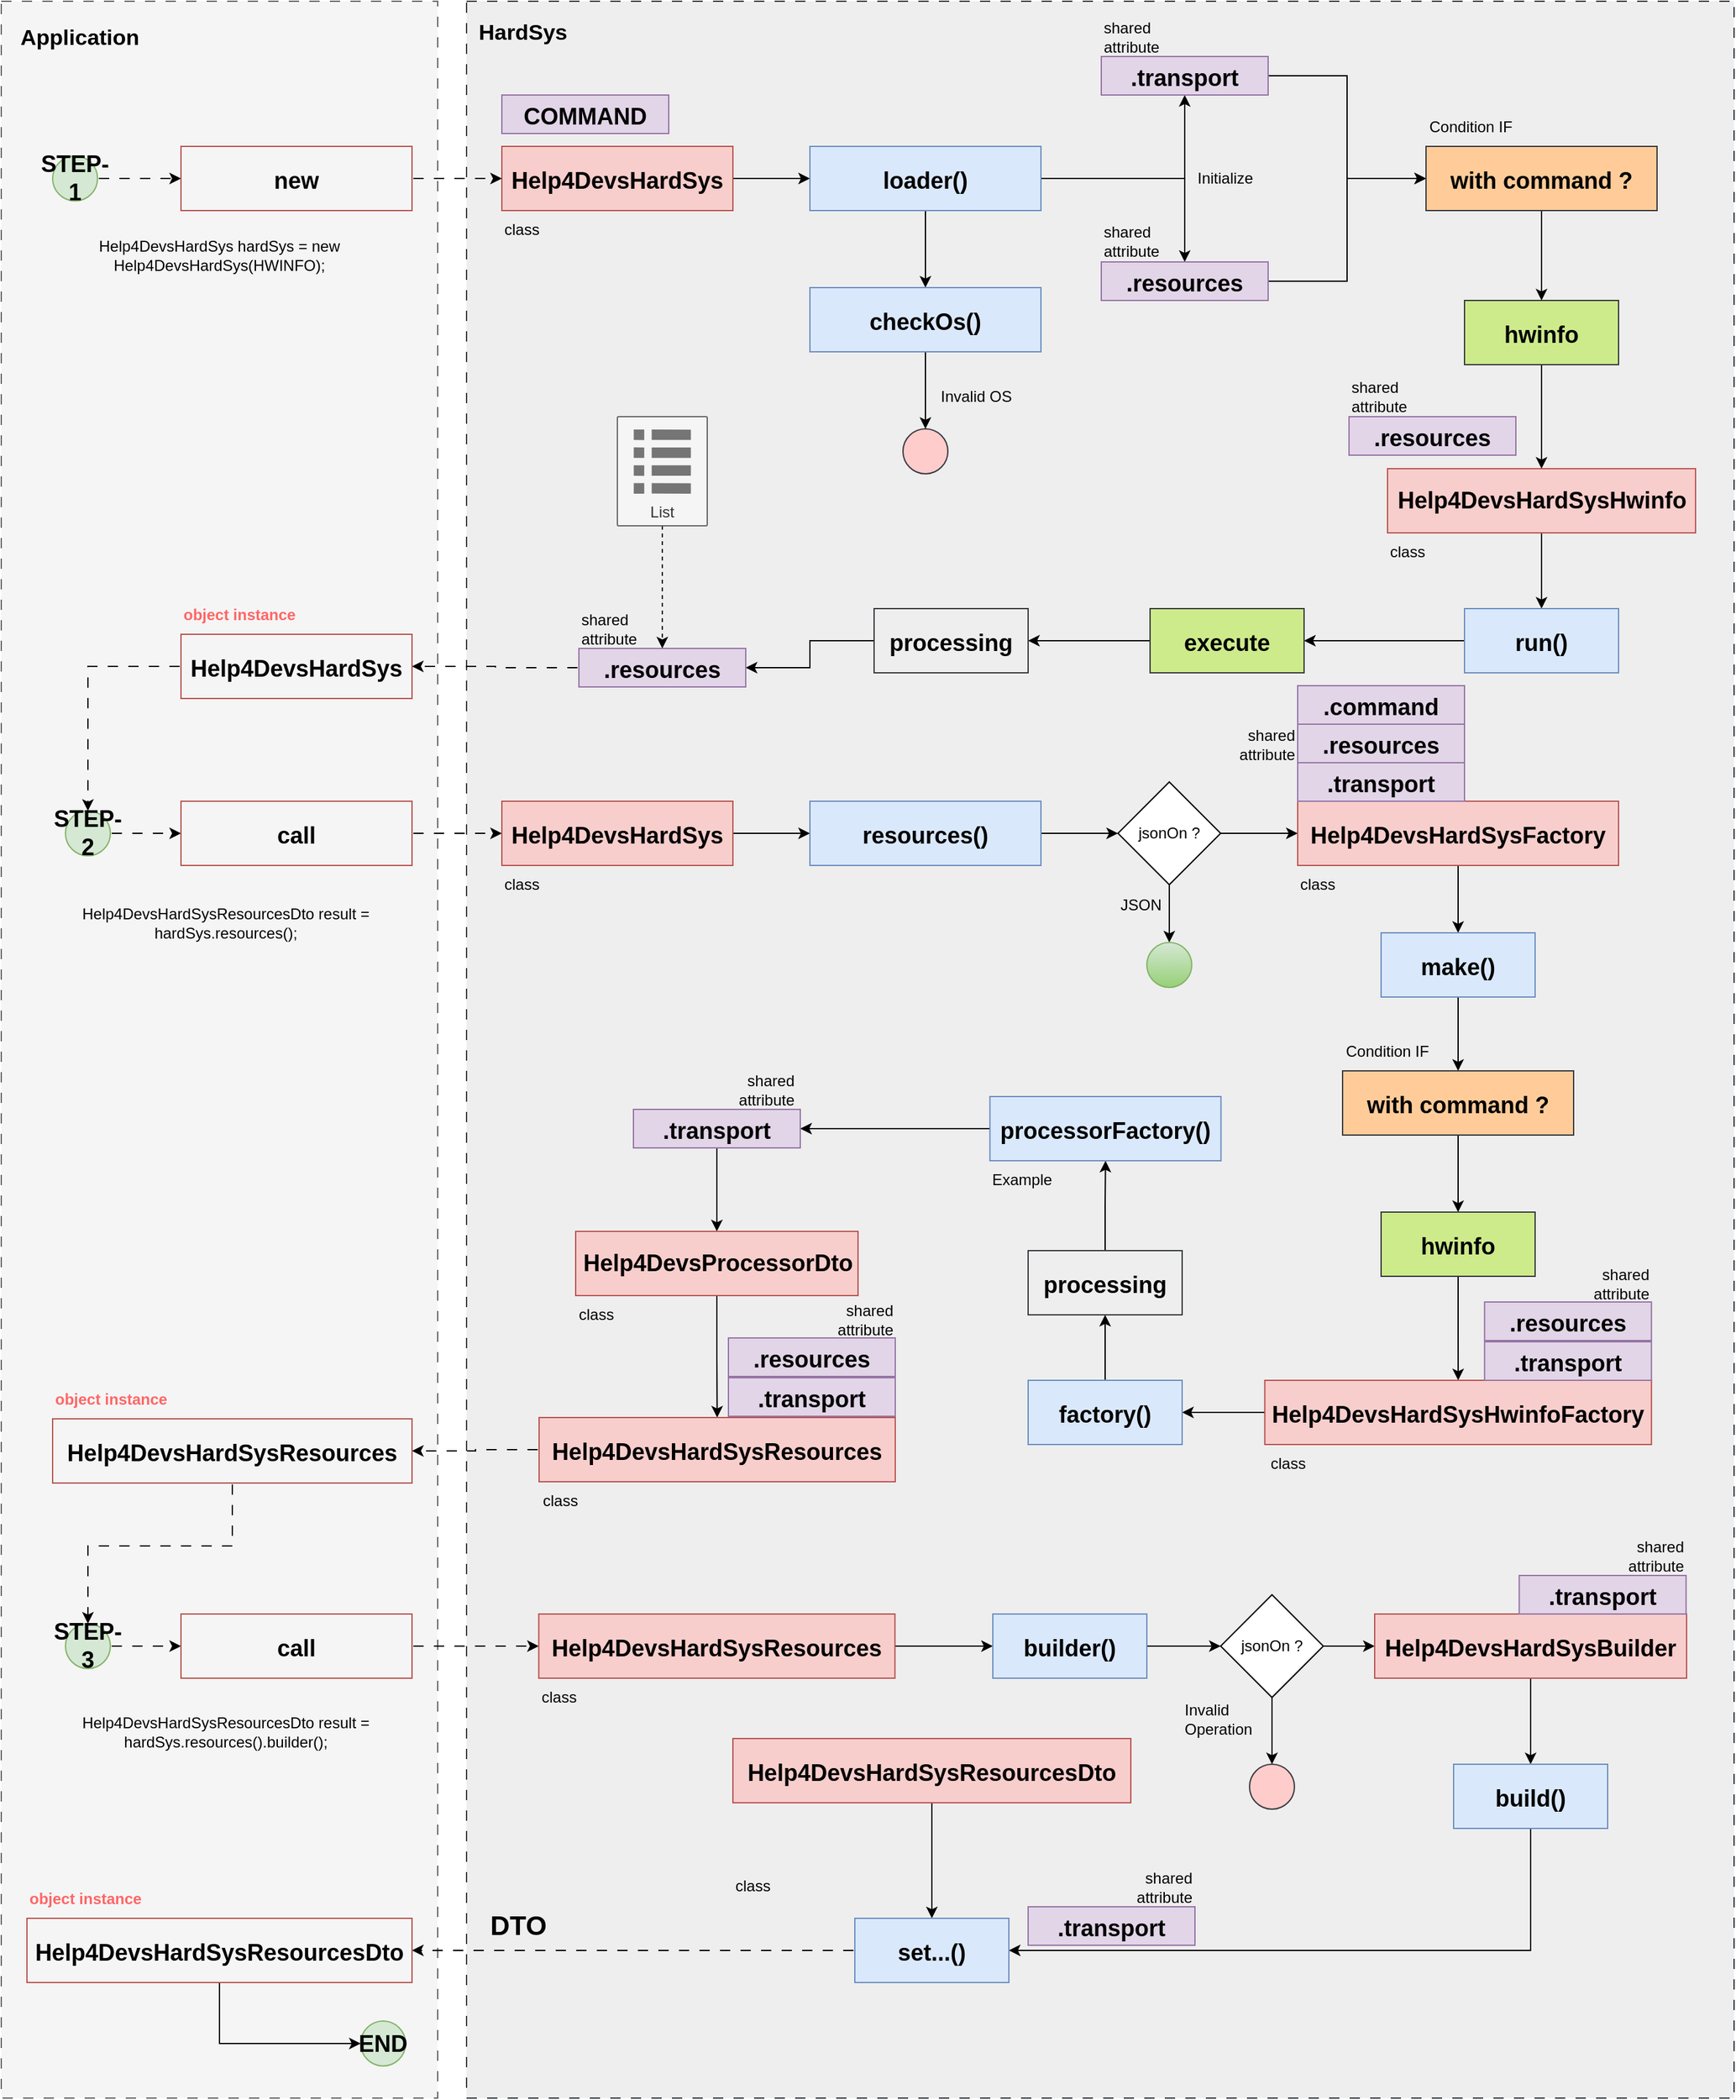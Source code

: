 <mxfile version="24.7.7">
  <diagram name="Page-1" id="I4SLoANwJpdIfunUlTmv">
    <mxGraphModel dx="2964" dy="1178" grid="1" gridSize="10" guides="1" tooltips="1" connect="1" arrows="1" fold="1" page="1" pageScale="1" pageWidth="850" pageHeight="1100" math="0" shadow="0">
      <root>
        <mxCell id="0" />
        <mxCell id="1" parent="0" />
        <mxCell id="wBAY_-iusgsi7oD2z969-116" value="" style="text;imageAspect=1;align=center;fontStyle=1;fontSize=18;verticalAlign=middle;fillColor=#eeeeee;strokeColor=#36393d;dashed=1;dashPattern=8 8;" vertex="1" parent="1">
          <mxGeometry x="162.5" y="157" width="987.5" height="1633" as="geometry" />
        </mxCell>
        <mxCell id="wBAY_-iusgsi7oD2z969-8" value="" style="edgeStyle=orthogonalEdgeStyle;rounded=0;orthogonalLoop=1;jettySize=auto;html=1;" edge="1" parent="1" source="wBAY_-iusgsi7oD2z969-4" target="wBAY_-iusgsi7oD2z969-7">
          <mxGeometry relative="1" as="geometry" />
        </mxCell>
        <mxCell id="wBAY_-iusgsi7oD2z969-4" value="Help4DevsHardSys" style="text;imageAspect=1;align=center;fontStyle=1;fontSize=18;verticalAlign=middle;fillColor=#f8cecc;strokeColor=#b85450;" vertex="1" parent="1">
          <mxGeometry x="190" y="270" width="180" height="50" as="geometry" />
        </mxCell>
        <mxCell id="wBAY_-iusgsi7oD2z969-5" value="" style="text;imageAspect=1;align=center;fontStyle=1;fontSize=18;verticalAlign=middle;dashed=1;dashPattern=8 8;fillColor=#f5f5f5;fontColor=#333333;strokeColor=#666666;" vertex="1" parent="1">
          <mxGeometry x="-200" y="157" width="340" height="1633" as="geometry" />
        </mxCell>
        <mxCell id="wBAY_-iusgsi7oD2z969-10" value="" style="edgeStyle=orthogonalEdgeStyle;rounded=0;orthogonalLoop=1;jettySize=auto;html=1;" edge="1" parent="1" source="wBAY_-iusgsi7oD2z969-7" target="wBAY_-iusgsi7oD2z969-9">
          <mxGeometry relative="1" as="geometry" />
        </mxCell>
        <mxCell id="wBAY_-iusgsi7oD2z969-12" value="" style="edgeStyle=orthogonalEdgeStyle;rounded=0;orthogonalLoop=1;jettySize=auto;html=1;" edge="1" parent="1" source="wBAY_-iusgsi7oD2z969-7" target="wBAY_-iusgsi7oD2z969-11">
          <mxGeometry relative="1" as="geometry" />
        </mxCell>
        <mxCell id="wBAY_-iusgsi7oD2z969-46" value="" style="edgeStyle=orthogonalEdgeStyle;rounded=0;orthogonalLoop=1;jettySize=auto;html=1;" edge="1" parent="1" source="wBAY_-iusgsi7oD2z969-7" target="wBAY_-iusgsi7oD2z969-45">
          <mxGeometry relative="1" as="geometry" />
        </mxCell>
        <mxCell id="wBAY_-iusgsi7oD2z969-7" value="loader()" style="text;imageAspect=1;align=center;fontStyle=1;fontSize=18;verticalAlign=middle;fillColor=#dae8fc;strokeColor=#6c8ebf;" vertex="1" parent="1">
          <mxGeometry x="430" y="270" width="180" height="50" as="geometry" />
        </mxCell>
        <mxCell id="wBAY_-iusgsi7oD2z969-15" style="edgeStyle=orthogonalEdgeStyle;rounded=0;orthogonalLoop=1;jettySize=auto;html=1;entryX=0;entryY=0.5;entryDx=0;entryDy=0;" edge="1" parent="1" source="wBAY_-iusgsi7oD2z969-9" target="wBAY_-iusgsi7oD2z969-13">
          <mxGeometry relative="1" as="geometry" />
        </mxCell>
        <mxCell id="wBAY_-iusgsi7oD2z969-9" value=".resources" style="text;imageAspect=1;align=center;fontStyle=1;fontSize=18;verticalAlign=middle;fillColor=#e1d5e7;strokeColor=#9673a6;" vertex="1" parent="1">
          <mxGeometry x="657" y="360" width="130" height="30" as="geometry" />
        </mxCell>
        <mxCell id="wBAY_-iusgsi7oD2z969-14" value="" style="edgeStyle=orthogonalEdgeStyle;rounded=0;orthogonalLoop=1;jettySize=auto;html=1;entryX=0;entryY=0.5;entryDx=0;entryDy=0;" edge="1" parent="1" source="wBAY_-iusgsi7oD2z969-11" target="wBAY_-iusgsi7oD2z969-13">
          <mxGeometry relative="1" as="geometry" />
        </mxCell>
        <mxCell id="wBAY_-iusgsi7oD2z969-11" value=".transport" style="text;imageAspect=1;align=center;fontStyle=1;fontSize=18;verticalAlign=middle;fillColor=#e1d5e7;strokeColor=#9673a6;" vertex="1" parent="1">
          <mxGeometry x="657" y="200" width="130" height="30" as="geometry" />
        </mxCell>
        <mxCell id="wBAY_-iusgsi7oD2z969-17" value="" style="edgeStyle=orthogonalEdgeStyle;rounded=0;orthogonalLoop=1;jettySize=auto;html=1;" edge="1" parent="1" source="wBAY_-iusgsi7oD2z969-13" target="wBAY_-iusgsi7oD2z969-16">
          <mxGeometry relative="1" as="geometry" />
        </mxCell>
        <mxCell id="wBAY_-iusgsi7oD2z969-13" value="with command ?" style="text;imageAspect=1;align=center;fontStyle=1;fontSize=18;verticalAlign=middle;fillColor=#ffcc99;strokeColor=#36393d;" vertex="1" parent="1">
          <mxGeometry x="910" y="270" width="180" height="50" as="geometry" />
        </mxCell>
        <mxCell id="wBAY_-iusgsi7oD2z969-19" style="edgeStyle=orthogonalEdgeStyle;rounded=0;orthogonalLoop=1;jettySize=auto;html=1;entryX=0.5;entryY=0;entryDx=0;entryDy=0;exitX=0.5;exitY=1;exitDx=0;exitDy=0;" edge="1" parent="1" source="wBAY_-iusgsi7oD2z969-16" target="wBAY_-iusgsi7oD2z969-18">
          <mxGeometry relative="1" as="geometry" />
        </mxCell>
        <mxCell id="wBAY_-iusgsi7oD2z969-16" value="hwinfo" style="text;imageAspect=1;align=center;fontStyle=1;fontSize=18;verticalAlign=middle;fillColor=#cdeb8b;strokeColor=#36393d;" vertex="1" parent="1">
          <mxGeometry x="940" y="390" width="120" height="50" as="geometry" />
        </mxCell>
        <mxCell id="wBAY_-iusgsi7oD2z969-23" style="edgeStyle=orthogonalEdgeStyle;rounded=0;orthogonalLoop=1;jettySize=auto;html=1;" edge="1" parent="1" source="wBAY_-iusgsi7oD2z969-18" target="wBAY_-iusgsi7oD2z969-21">
          <mxGeometry relative="1" as="geometry" />
        </mxCell>
        <mxCell id="wBAY_-iusgsi7oD2z969-18" value="Help4DevsHardSysHwinfo" style="text;imageAspect=1;align=center;fontStyle=1;fontSize=18;verticalAlign=middle;fillColor=#f8cecc;strokeColor=#b85450;html=1;" vertex="1" parent="1">
          <mxGeometry x="880" y="521" width="240" height="50" as="geometry" />
        </mxCell>
        <mxCell id="wBAY_-iusgsi7oD2z969-20" value=".resources" style="text;imageAspect=1;align=center;fontStyle=1;fontSize=18;verticalAlign=middle;fillColor=#e1d5e7;strokeColor=#9673a6;" vertex="1" parent="1">
          <mxGeometry x="850" y="480.5" width="130" height="30" as="geometry" />
        </mxCell>
        <mxCell id="wBAY_-iusgsi7oD2z969-36" value="" style="edgeStyle=orthogonalEdgeStyle;rounded=0;orthogonalLoop=1;jettySize=auto;html=1;" edge="1" parent="1" source="wBAY_-iusgsi7oD2z969-30" target="wBAY_-iusgsi7oD2z969-35">
          <mxGeometry relative="1" as="geometry" />
        </mxCell>
        <mxCell id="wBAY_-iusgsi7oD2z969-53" style="edgeStyle=orthogonalEdgeStyle;rounded=0;orthogonalLoop=1;jettySize=auto;html=1;" edge="1" parent="1" source="wBAY_-iusgsi7oD2z969-21" target="wBAY_-iusgsi7oD2z969-30">
          <mxGeometry relative="1" as="geometry" />
        </mxCell>
        <mxCell id="wBAY_-iusgsi7oD2z969-21" value="run()" style="text;imageAspect=1;align=center;fontStyle=1;fontSize=18;verticalAlign=middle;fillColor=#dae8fc;strokeColor=#6c8ebf;" vertex="1" parent="1">
          <mxGeometry x="940" y="630" width="120" height="50" as="geometry" />
        </mxCell>
        <mxCell id="wBAY_-iusgsi7oD2z969-24" value="&lt;div align=&quot;left&quot;&gt;class&lt;/div&gt;" style="text;whiteSpace=wrap;html=1;align=left;verticalAlign=middle;" vertex="1" parent="1">
          <mxGeometry x="190" y="320" width="70" height="30" as="geometry" />
        </mxCell>
        <mxCell id="wBAY_-iusgsi7oD2z969-25" value="class" style="text;whiteSpace=wrap;html=1;align=left;verticalAlign=middle;" vertex="1" parent="1">
          <mxGeometry x="880" y="571" width="70" height="30" as="geometry" />
        </mxCell>
        <mxCell id="wBAY_-iusgsi7oD2z969-26" value="&lt;font style=&quot;font-size: 12px;&quot;&gt;shared attribute&lt;/font&gt;" style="text;whiteSpace=wrap;html=1;align=left;verticalAlign=middle;" vertex="1" parent="1">
          <mxGeometry x="657" y="329" width="70" height="30" as="geometry" />
        </mxCell>
        <mxCell id="wBAY_-iusgsi7oD2z969-27" value="&lt;font style=&quot;font-size: 12px;&quot;&gt;shared attribute&lt;/font&gt;" style="text;whiteSpace=wrap;html=1;align=left;verticalAlign=middle;" vertex="1" parent="1">
          <mxGeometry x="657" y="170" width="70" height="30" as="geometry" />
        </mxCell>
        <mxCell id="wBAY_-iusgsi7oD2z969-28" value="&lt;font style=&quot;font-size: 12px;&quot;&gt;shared attribute&lt;/font&gt;" style="text;whiteSpace=wrap;html=1;align=left;verticalAlign=middle;" vertex="1" parent="1">
          <mxGeometry x="850" y="449.5" width="70" height="31" as="geometry" />
        </mxCell>
        <mxCell id="wBAY_-iusgsi7oD2z969-29" value="Condition IF" style="text;whiteSpace=wrap;html=1;align=center;verticalAlign=middle;" vertex="1" parent="1">
          <mxGeometry x="910" y="240" width="70" height="30" as="geometry" />
        </mxCell>
        <mxCell id="wBAY_-iusgsi7oD2z969-34" style="edgeStyle=orthogonalEdgeStyle;rounded=0;orthogonalLoop=1;jettySize=auto;html=1;" edge="1" parent="1" source="wBAY_-iusgsi7oD2z969-35" target="wBAY_-iusgsi7oD2z969-32">
          <mxGeometry relative="1" as="geometry" />
        </mxCell>
        <mxCell id="wBAY_-iusgsi7oD2z969-39" style="edgeStyle=orthogonalEdgeStyle;rounded=0;orthogonalLoop=1;jettySize=auto;html=1;exitX=0;exitY=0.5;exitDx=0;exitDy=0;flowAnimation=1;" edge="1" parent="1" source="wBAY_-iusgsi7oD2z969-32" target="wBAY_-iusgsi7oD2z969-54">
          <mxGeometry relative="1" as="geometry" />
        </mxCell>
        <mxCell id="wBAY_-iusgsi7oD2z969-32" value=".resources" style="text;imageAspect=1;align=center;fontStyle=1;fontSize=18;verticalAlign=middle;fillColor=#e1d5e7;strokeColor=#9673a6;" vertex="1" parent="1">
          <mxGeometry x="250" y="661" width="130" height="30" as="geometry" />
        </mxCell>
        <mxCell id="wBAY_-iusgsi7oD2z969-33" value="&lt;font style=&quot;font-size: 12px;&quot;&gt;shared attribute&lt;/font&gt;" style="text;whiteSpace=wrap;html=1;align=left;verticalAlign=middle;" vertex="1" parent="1">
          <mxGeometry x="250" y="630" width="70" height="31" as="geometry" />
        </mxCell>
        <mxCell id="wBAY_-iusgsi7oD2z969-43" value="COMMAND" style="text;imageAspect=1;align=center;fontStyle=1;fontSize=18;verticalAlign=middle;fillColor=#e1d5e7;strokeColor=#9673a6;" vertex="1" parent="1">
          <mxGeometry x="190" y="230" width="130" height="30" as="geometry" />
        </mxCell>
        <mxCell id="wBAY_-iusgsi7oD2z969-48" value="" style="edgeStyle=orthogonalEdgeStyle;rounded=0;orthogonalLoop=1;jettySize=auto;html=1;" edge="1" parent="1" source="wBAY_-iusgsi7oD2z969-45" target="wBAY_-iusgsi7oD2z969-47">
          <mxGeometry relative="1" as="geometry" />
        </mxCell>
        <mxCell id="wBAY_-iusgsi7oD2z969-45" value="checkOs()" style="text;imageAspect=1;align=center;fontStyle=1;fontSize=18;verticalAlign=middle;fillColor=#dae8fc;strokeColor=#6c8ebf;" vertex="1" parent="1">
          <mxGeometry x="430" y="380" width="180" height="50" as="geometry" />
        </mxCell>
        <mxCell id="wBAY_-iusgsi7oD2z969-47" value="" style="ellipse;whiteSpace=wrap;html=1;fontSize=18;fillColor=#ffcccc;strokeColor=#36393d;fontStyle=1;" vertex="1" parent="1">
          <mxGeometry x="502.5" y="490" width="35" height="35" as="geometry" />
        </mxCell>
        <mxCell id="wBAY_-iusgsi7oD2z969-49" value="Invalid OS" style="text;whiteSpace=wrap;html=1;align=left;verticalAlign=middle;" vertex="1" parent="1">
          <mxGeometry x="530" y="449.5" width="70" height="31" as="geometry" />
        </mxCell>
        <mxCell id="wBAY_-iusgsi7oD2z969-50" value="Initialize" style="text;whiteSpace=wrap;html=1;align=left;verticalAlign=middle;" vertex="1" parent="1">
          <mxGeometry x="730" y="280" width="70" height="30" as="geometry" />
        </mxCell>
        <mxCell id="wBAY_-iusgsi7oD2z969-30" value="execute" style="text;imageAspect=1;align=center;fontStyle=1;fontSize=18;verticalAlign=middle;fillColor=#cdeb8b;strokeColor=#36393d;" vertex="1" parent="1">
          <mxGeometry x="695" y="630" width="120" height="50" as="geometry" />
        </mxCell>
        <mxCell id="wBAY_-iusgsi7oD2z969-35" value="processing" style="text;imageAspect=1;align=center;fontStyle=1;fontSize=18;verticalAlign=middle;fillColor=#eeeeee;strokeColor=#36393d;" vertex="1" parent="1">
          <mxGeometry x="480" y="630" width="120" height="50" as="geometry" />
        </mxCell>
        <mxCell id="wBAY_-iusgsi7oD2z969-126" style="edgeStyle=orthogonalEdgeStyle;rounded=0;orthogonalLoop=1;jettySize=auto;html=1;entryX=0.5;entryY=0;entryDx=0;entryDy=0;flowAnimation=1;" edge="1" parent="1" source="wBAY_-iusgsi7oD2z969-54" target="wBAY_-iusgsi7oD2z969-107">
          <mxGeometry relative="1" as="geometry" />
        </mxCell>
        <mxCell id="wBAY_-iusgsi7oD2z969-54" value="Help4DevsHardSys" style="text;imageAspect=1;align=center;fontStyle=1;fontSize=18;verticalAlign=middle;fillColor=none;strokeColor=#b85450;" vertex="1" parent="1">
          <mxGeometry x="-60" y="650" width="180" height="50" as="geometry" />
        </mxCell>
        <mxCell id="wBAY_-iusgsi7oD2z969-55" value="object instance" style="text;whiteSpace=wrap;html=1;align=left;verticalAlign=middle;fontStyle=1;fontColor=#FF6666;" vertex="1" parent="1">
          <mxGeometry x="-60" y="620" width="90" height="30" as="geometry" />
        </mxCell>
        <mxCell id="wBAY_-iusgsi7oD2z969-115" style="edgeStyle=orthogonalEdgeStyle;rounded=0;orthogonalLoop=1;jettySize=auto;html=1;flowAnimation=1;entryX=0;entryY=0.5;entryDx=0;entryDy=0;" edge="1" parent="1" source="wBAY_-iusgsi7oD2z969-57" target="wBAY_-iusgsi7oD2z969-122">
          <mxGeometry relative="1" as="geometry" />
        </mxCell>
        <mxCell id="wBAY_-iusgsi7oD2z969-57" value="STEP-1" style="ellipse;whiteSpace=wrap;html=1;fontSize=18;fillColor=#d5e8d4;strokeColor=#82b366;fontStyle=1;" vertex="1" parent="1">
          <mxGeometry x="-160" y="277.5" width="35" height="35" as="geometry" />
        </mxCell>
        <mxCell id="wBAY_-iusgsi7oD2z969-106" style="edgeStyle=orthogonalEdgeStyle;rounded=0;orthogonalLoop=1;jettySize=auto;html=1;entryX=0.5;entryY=0;entryDx=0;entryDy=0;dashed=1;" edge="1" parent="1" source="wBAY_-iusgsi7oD2z969-104" target="wBAY_-iusgsi7oD2z969-32">
          <mxGeometry relative="1" as="geometry" />
        </mxCell>
        <mxCell id="wBAY_-iusgsi7oD2z969-104" value="List" style="shadow=0;strokeWidth=1;rounded=1;absoluteArcSize=1;arcSize=2;labelPosition=center;verticalLabelPosition=middle;align=center;verticalAlign=bottom;spacingLeft=0;fontSize=12;whiteSpace=wrap;spacingBottom=2;html=1;fillColor=#f5f5f5;fontColor=#333333;strokeColor=#666666;" vertex="1" parent="1">
          <mxGeometry x="280" y="480.5" width="70" height="85" as="geometry" />
        </mxCell>
        <mxCell id="wBAY_-iusgsi7oD2z969-105" value="" style="sketch=0;dashed=0;connectable=0;html=1;fillColor=#757575;strokeColor=none;shape=mxgraph.gcp2.list;part=1;" vertex="1" parent="wBAY_-iusgsi7oD2z969-104">
          <mxGeometry x="0.5" width="44.5" height="50" relative="1" as="geometry">
            <mxPoint x="-22.25" y="10" as="offset" />
          </mxGeometry>
        </mxCell>
        <mxCell id="wBAY_-iusgsi7oD2z969-125" style="edgeStyle=orthogonalEdgeStyle;rounded=0;orthogonalLoop=1;jettySize=auto;html=1;flowAnimation=1;" edge="1" parent="1" source="wBAY_-iusgsi7oD2z969-127" target="wBAY_-iusgsi7oD2z969-118">
          <mxGeometry relative="1" as="geometry" />
        </mxCell>
        <mxCell id="wBAY_-iusgsi7oD2z969-107" value="STEP-2" style="ellipse;whiteSpace=wrap;html=1;fontSize=18;fillColor=#d5e8d4;strokeColor=#82b366;fontStyle=1;" vertex="1" parent="1">
          <mxGeometry x="-150" y="787.5" width="35" height="35" as="geometry" />
        </mxCell>
        <mxCell id="wBAY_-iusgsi7oD2z969-113" value="&lt;div align=&quot;left&quot;&gt;&lt;font size=&quot;1&quot;&gt;&lt;b style=&quot;font-size: 17px;&quot;&gt;Application&lt;/b&gt;&lt;/font&gt;&lt;/div&gt;" style="text;whiteSpace=wrap;html=1;align=left;" vertex="1" parent="1">
          <mxGeometry x="-187.5" y="169" width="90" height="40" as="geometry" />
        </mxCell>
        <mxCell id="wBAY_-iusgsi7oD2z969-117" value="&lt;div align=&quot;left&quot;&gt;&lt;font size=&quot;1&quot;&gt;&lt;b style=&quot;font-size: 17px;&quot;&gt;HardSys&lt;/b&gt;&lt;/font&gt;&lt;/div&gt;" style="text;whiteSpace=wrap;html=1;align=left;" vertex="1" parent="1">
          <mxGeometry x="170" y="165" width="90" height="40" as="geometry" />
        </mxCell>
        <mxCell id="wBAY_-iusgsi7oD2z969-121" style="edgeStyle=orthogonalEdgeStyle;rounded=0;orthogonalLoop=1;jettySize=auto;html=1;" edge="1" parent="1" source="wBAY_-iusgsi7oD2z969-118" target="wBAY_-iusgsi7oD2z969-120">
          <mxGeometry relative="1" as="geometry" />
        </mxCell>
        <mxCell id="wBAY_-iusgsi7oD2z969-118" value="Help4DevsHardSys" style="text;imageAspect=1;align=center;fontStyle=1;fontSize=18;verticalAlign=middle;fillColor=#f8cecc;strokeColor=#b85450;" vertex="1" parent="1">
          <mxGeometry x="190" y="780" width="180" height="50" as="geometry" />
        </mxCell>
        <mxCell id="wBAY_-iusgsi7oD2z969-133" style="edgeStyle=orthogonalEdgeStyle;rounded=0;orthogonalLoop=1;jettySize=auto;html=1;" edge="1" parent="1" source="wBAY_-iusgsi7oD2z969-120" target="wBAY_-iusgsi7oD2z969-132">
          <mxGeometry relative="1" as="geometry" />
        </mxCell>
        <mxCell id="wBAY_-iusgsi7oD2z969-120" value="resources()" style="text;imageAspect=1;align=center;fontStyle=1;fontSize=18;verticalAlign=middle;fillColor=#dae8fc;strokeColor=#6c8ebf;" vertex="1" parent="1">
          <mxGeometry x="430" y="780" width="180" height="50" as="geometry" />
        </mxCell>
        <mxCell id="wBAY_-iusgsi7oD2z969-123" style="edgeStyle=orthogonalEdgeStyle;rounded=0;orthogonalLoop=1;jettySize=auto;html=1;entryX=0;entryY=0.5;entryDx=0;entryDy=0;flowAnimation=1;" edge="1" parent="1" source="wBAY_-iusgsi7oD2z969-122" target="wBAY_-iusgsi7oD2z969-4">
          <mxGeometry relative="1" as="geometry" />
        </mxCell>
        <mxCell id="wBAY_-iusgsi7oD2z969-122" value="new" style="text;imageAspect=1;align=center;fontStyle=1;fontSize=18;verticalAlign=middle;fillColor=none;strokeColor=#b85450;gradientColor=#ea6b66;" vertex="1" parent="1">
          <mxGeometry x="-60" y="270" width="180" height="50" as="geometry" />
        </mxCell>
        <mxCell id="wBAY_-iusgsi7oD2z969-128" value="" style="edgeStyle=orthogonalEdgeStyle;rounded=0;orthogonalLoop=1;jettySize=auto;html=1;flowAnimation=1;" edge="1" parent="1" source="wBAY_-iusgsi7oD2z969-107" target="wBAY_-iusgsi7oD2z969-127">
          <mxGeometry relative="1" as="geometry">
            <mxPoint x="-115" y="805" as="sourcePoint" />
            <mxPoint x="190" y="805" as="targetPoint" />
          </mxGeometry>
        </mxCell>
        <mxCell id="wBAY_-iusgsi7oD2z969-127" value="call" style="text;imageAspect=1;align=center;fontStyle=1;fontSize=18;verticalAlign=middle;fillColor=none;strokeColor=#b85450;gradientColor=#ea6b66;" vertex="1" parent="1">
          <mxGeometry x="-60" y="780" width="180" height="50" as="geometry" />
        </mxCell>
        <mxCell id="wBAY_-iusgsi7oD2z969-135" style="edgeStyle=orthogonalEdgeStyle;rounded=0;orthogonalLoop=1;jettySize=auto;html=1;" edge="1" parent="1" source="wBAY_-iusgsi7oD2z969-132" target="wBAY_-iusgsi7oD2z969-134">
          <mxGeometry relative="1" as="geometry" />
        </mxCell>
        <mxCell id="wBAY_-iusgsi7oD2z969-138" style="edgeStyle=orthogonalEdgeStyle;rounded=0;orthogonalLoop=1;jettySize=auto;html=1;" edge="1" parent="1" source="wBAY_-iusgsi7oD2z969-132" target="wBAY_-iusgsi7oD2z969-137">
          <mxGeometry relative="1" as="geometry" />
        </mxCell>
        <mxCell id="wBAY_-iusgsi7oD2z969-132" value="jsonOn ?" style="rhombus;whiteSpace=wrap;html=1;" vertex="1" parent="1">
          <mxGeometry x="670" y="765" width="80" height="80" as="geometry" />
        </mxCell>
        <mxCell id="wBAY_-iusgsi7oD2z969-134" value="" style="ellipse;whiteSpace=wrap;html=1;fontSize=18;fontStyle=1;fillColor=#d5e8d4;strokeColor=#82b366;gradientColor=#97d077;" vertex="1" parent="1">
          <mxGeometry x="692.5" y="890" width="35" height="35" as="geometry" />
        </mxCell>
        <mxCell id="wBAY_-iusgsi7oD2z969-136" value="JSON" style="text;whiteSpace=wrap;html=1;align=left;verticalAlign=middle;" vertex="1" parent="1">
          <mxGeometry x="670" y="845" width="70" height="31" as="geometry" />
        </mxCell>
        <mxCell id="wBAY_-iusgsi7oD2z969-144" style="edgeStyle=orthogonalEdgeStyle;rounded=0;orthogonalLoop=1;jettySize=auto;html=1;" edge="1" parent="1" source="wBAY_-iusgsi7oD2z969-137" target="wBAY_-iusgsi7oD2z969-143">
          <mxGeometry relative="1" as="geometry" />
        </mxCell>
        <mxCell id="wBAY_-iusgsi7oD2z969-137" value="Help4DevsHardSysFactory" style="text;imageAspect=1;align=center;fontStyle=1;fontSize=18;verticalAlign=middle;fillColor=#f8cecc;strokeColor=#b85450;" vertex="1" parent="1">
          <mxGeometry x="810" y="780" width="250" height="50" as="geometry" />
        </mxCell>
        <mxCell id="wBAY_-iusgsi7oD2z969-139" value=".resources" style="text;imageAspect=1;align=center;fontStyle=1;fontSize=18;verticalAlign=middle;fillColor=#e1d5e7;strokeColor=#9673a6;" vertex="1" parent="1">
          <mxGeometry x="810" y="720" width="130" height="30" as="geometry" />
        </mxCell>
        <mxCell id="wBAY_-iusgsi7oD2z969-140" value=".transport" style="text;imageAspect=1;align=center;fontStyle=1;fontSize=18;verticalAlign=middle;fillColor=#e1d5e7;strokeColor=#9673a6;" vertex="1" parent="1">
          <mxGeometry x="810" y="750" width="130" height="30" as="geometry" />
        </mxCell>
        <mxCell id="wBAY_-iusgsi7oD2z969-141" value=".command" style="text;imageAspect=1;align=center;fontStyle=1;fontSize=18;verticalAlign=middle;fillColor=#e1d5e7;strokeColor=#9673a6;" vertex="1" parent="1">
          <mxGeometry x="810" y="690" width="130" height="30" as="geometry" />
        </mxCell>
        <mxCell id="wBAY_-iusgsi7oD2z969-142" value="&lt;font style=&quot;font-size: 12px;&quot;&gt;shared attribute&lt;/font&gt;" style="text;whiteSpace=wrap;html=1;align=right;verticalAlign=middle;" vertex="1" parent="1">
          <mxGeometry x="740" y="720" width="70" height="31" as="geometry" />
        </mxCell>
        <mxCell id="wBAY_-iusgsi7oD2z969-148" style="edgeStyle=orthogonalEdgeStyle;rounded=0;orthogonalLoop=1;jettySize=auto;html=1;" edge="1" parent="1" source="wBAY_-iusgsi7oD2z969-143" target="wBAY_-iusgsi7oD2z969-145">
          <mxGeometry relative="1" as="geometry" />
        </mxCell>
        <mxCell id="wBAY_-iusgsi7oD2z969-143" value="make()" style="text;imageAspect=1;align=center;fontStyle=1;fontSize=18;verticalAlign=middle;fillColor=#dae8fc;strokeColor=#6c8ebf;" vertex="1" parent="1">
          <mxGeometry x="875" y="882.5" width="120" height="50" as="geometry" />
        </mxCell>
        <mxCell id="wBAY_-iusgsi7oD2z969-149" style="edgeStyle=orthogonalEdgeStyle;rounded=0;orthogonalLoop=1;jettySize=auto;html=1;" edge="1" parent="1" source="wBAY_-iusgsi7oD2z969-145" target="wBAY_-iusgsi7oD2z969-146">
          <mxGeometry relative="1" as="geometry" />
        </mxCell>
        <mxCell id="wBAY_-iusgsi7oD2z969-145" value="with command ?" style="text;imageAspect=1;align=center;fontStyle=1;fontSize=18;verticalAlign=middle;fillColor=#ffcc99;strokeColor=#36393d;" vertex="1" parent="1">
          <mxGeometry x="845" y="990" width="180" height="50" as="geometry" />
        </mxCell>
        <mxCell id="wBAY_-iusgsi7oD2z969-153" style="edgeStyle=orthogonalEdgeStyle;rounded=0;orthogonalLoop=1;jettySize=auto;html=1;" edge="1" parent="1" source="wBAY_-iusgsi7oD2z969-146" target="wBAY_-iusgsi7oD2z969-150">
          <mxGeometry relative="1" as="geometry" />
        </mxCell>
        <mxCell id="wBAY_-iusgsi7oD2z969-146" value="hwinfo" style="text;imageAspect=1;align=center;fontStyle=1;fontSize=18;verticalAlign=middle;fillColor=#cdeb8b;strokeColor=#36393d;" vertex="1" parent="1">
          <mxGeometry x="875" y="1100" width="120" height="50" as="geometry" />
        </mxCell>
        <mxCell id="wBAY_-iusgsi7oD2z969-147" value="Condition IF" style="text;whiteSpace=wrap;html=1;align=center;verticalAlign=middle;" vertex="1" parent="1">
          <mxGeometry x="845" y="960" width="70" height="30" as="geometry" />
        </mxCell>
        <mxCell id="wBAY_-iusgsi7oD2z969-155" style="edgeStyle=orthogonalEdgeStyle;rounded=0;orthogonalLoop=1;jettySize=auto;html=1;" edge="1" parent="1" source="wBAY_-iusgsi7oD2z969-150" target="wBAY_-iusgsi7oD2z969-154">
          <mxGeometry relative="1" as="geometry" />
        </mxCell>
        <mxCell id="wBAY_-iusgsi7oD2z969-150" value="Help4DevsHardSysHwinfoFactory" style="text;imageAspect=1;align=center;fontStyle=1;fontSize=18;verticalAlign=middle;fillColor=#f8cecc;strokeColor=#b85450;" vertex="1" parent="1">
          <mxGeometry x="784.38" y="1231" width="301.25" height="50" as="geometry" />
        </mxCell>
        <mxCell id="wBAY_-iusgsi7oD2z969-151" value=".resources" style="text;imageAspect=1;align=center;fontStyle=1;fontSize=18;verticalAlign=middle;fillColor=#e1d5e7;strokeColor=#9673a6;" vertex="1" parent="1">
          <mxGeometry x="955.63" y="1170" width="130" height="30" as="geometry" />
        </mxCell>
        <mxCell id="wBAY_-iusgsi7oD2z969-152" value=".transport" style="text;imageAspect=1;align=center;fontStyle=1;fontSize=18;verticalAlign=middle;fillColor=#e1d5e7;strokeColor=#9673a6;" vertex="1" parent="1">
          <mxGeometry x="955.63" y="1201" width="130" height="30" as="geometry" />
        </mxCell>
        <mxCell id="wBAY_-iusgsi7oD2z969-158" style="edgeStyle=orthogonalEdgeStyle;rounded=0;orthogonalLoop=1;jettySize=auto;html=1;" edge="1" parent="1" source="wBAY_-iusgsi7oD2z969-154" target="wBAY_-iusgsi7oD2z969-157">
          <mxGeometry relative="1" as="geometry" />
        </mxCell>
        <mxCell id="wBAY_-iusgsi7oD2z969-154" value="factory()" style="text;imageAspect=1;align=center;fontStyle=1;fontSize=18;verticalAlign=middle;fillColor=#dae8fc;strokeColor=#6c8ebf;" vertex="1" parent="1">
          <mxGeometry x="600" y="1231" width="120" height="50" as="geometry" />
        </mxCell>
        <mxCell id="wBAY_-iusgsi7oD2z969-156" value="&lt;font style=&quot;font-size: 12px;&quot;&gt;shared attribute&lt;/font&gt;" style="text;whiteSpace=wrap;html=1;align=right;verticalAlign=middle;" vertex="1" parent="1">
          <mxGeometry x="1015.63" y="1140" width="70" height="31" as="geometry" />
        </mxCell>
        <mxCell id="wBAY_-iusgsi7oD2z969-162" style="edgeStyle=orthogonalEdgeStyle;rounded=0;orthogonalLoop=1;jettySize=auto;html=1;" edge="1" parent="1" source="wBAY_-iusgsi7oD2z969-157" target="wBAY_-iusgsi7oD2z969-160">
          <mxGeometry relative="1" as="geometry" />
        </mxCell>
        <mxCell id="wBAY_-iusgsi7oD2z969-157" value="processing" style="text;imageAspect=1;align=center;fontStyle=1;fontSize=18;verticalAlign=middle;fillColor=#eeeeee;strokeColor=#36393d;" vertex="1" parent="1">
          <mxGeometry x="600" y="1130" width="120" height="50" as="geometry" />
        </mxCell>
        <mxCell id="wBAY_-iusgsi7oD2z969-166" style="edgeStyle=orthogonalEdgeStyle;rounded=0;orthogonalLoop=1;jettySize=auto;html=1;" edge="1" parent="1" source="wBAY_-iusgsi7oD2z969-160" target="wBAY_-iusgsi7oD2z969-163">
          <mxGeometry relative="1" as="geometry">
            <mxPoint x="490.25" y="1035" as="sourcePoint" />
          </mxGeometry>
        </mxCell>
        <mxCell id="wBAY_-iusgsi7oD2z969-160" value="processorFactory()" style="text;imageAspect=1;align=center;fontStyle=1;fontSize=18;verticalAlign=middle;fillColor=#dae8fc;strokeColor=#6c8ebf;" vertex="1" parent="1">
          <mxGeometry x="570.25" y="1010" width="180" height="50" as="geometry" />
        </mxCell>
        <mxCell id="wBAY_-iusgsi7oD2z969-161" value="Example" style="text;whiteSpace=wrap;html=1;align=left;verticalAlign=middle;" vertex="1" parent="1">
          <mxGeometry x="570.25" y="1060" width="70" height="30" as="geometry" />
        </mxCell>
        <mxCell id="wBAY_-iusgsi7oD2z969-184" style="edgeStyle=orthogonalEdgeStyle;rounded=0;orthogonalLoop=1;jettySize=auto;html=1;" edge="1" parent="1" source="wBAY_-iusgsi7oD2z969-163" target="wBAY_-iusgsi7oD2z969-171">
          <mxGeometry relative="1" as="geometry" />
        </mxCell>
        <mxCell id="wBAY_-iusgsi7oD2z969-163" value=".transport" style="text;imageAspect=1;align=center;fontStyle=1;fontSize=18;verticalAlign=middle;fillColor=#e1d5e7;strokeColor=#9673a6;" vertex="1" parent="1">
          <mxGeometry x="292.5" y="1020" width="130" height="30" as="geometry" />
        </mxCell>
        <mxCell id="wBAY_-iusgsi7oD2z969-183" style="edgeStyle=orthogonalEdgeStyle;rounded=0;orthogonalLoop=1;jettySize=auto;html=1;entryX=0.5;entryY=0;entryDx=0;entryDy=0;" edge="1" parent="1" source="wBAY_-iusgsi7oD2z969-171" target="wBAY_-iusgsi7oD2z969-176">
          <mxGeometry relative="1" as="geometry" />
        </mxCell>
        <mxCell id="wBAY_-iusgsi7oD2z969-171" value="Help4DevsProcessorDto" style="text;imageAspect=1;align=center;fontStyle=1;fontSize=18;verticalAlign=middle;fillColor=#f8cecc;strokeColor=#b85450;html=1;" vertex="1" parent="1">
          <mxGeometry x="247.5" y="1115" width="220" height="50" as="geometry" />
        </mxCell>
        <mxCell id="wBAY_-iusgsi7oD2z969-172" value="&lt;div align=&quot;left&quot;&gt;class&lt;/div&gt;" style="text;whiteSpace=wrap;html=1;align=left;verticalAlign=middle;" vertex="1" parent="1">
          <mxGeometry x="247.5" y="1165" width="70" height="30" as="geometry" />
        </mxCell>
        <mxCell id="wBAY_-iusgsi7oD2z969-174" value="&lt;font style=&quot;font-size: 12px;&quot;&gt;shared attribute&lt;/font&gt;" style="text;whiteSpace=wrap;html=1;align=right;verticalAlign=middle;" vertex="1" parent="1">
          <mxGeometry x="350.0" y="989" width="70" height="31" as="geometry" />
        </mxCell>
        <mxCell id="wBAY_-iusgsi7oD2z969-191" style="edgeStyle=orthogonalEdgeStyle;rounded=0;orthogonalLoop=1;jettySize=auto;html=1;flowAnimation=1;" edge="1" parent="1" source="wBAY_-iusgsi7oD2z969-176" target="wBAY_-iusgsi7oD2z969-189">
          <mxGeometry relative="1" as="geometry" />
        </mxCell>
        <mxCell id="wBAY_-iusgsi7oD2z969-176" value="Help4DevsHardSysResources" style="text;imageAspect=1;align=center;fontStyle=1;fontSize=18;verticalAlign=middle;fillColor=#f8cecc;strokeColor=#b85450;" vertex="1" parent="1">
          <mxGeometry x="219" y="1260" width="277.5" height="50" as="geometry" />
        </mxCell>
        <mxCell id="wBAY_-iusgsi7oD2z969-180" value=".resources" style="text;imageAspect=1;align=center;fontStyle=1;fontSize=18;verticalAlign=middle;fillColor=#e1d5e7;strokeColor=#9673a6;" vertex="1" parent="1">
          <mxGeometry x="366.5" y="1198" width="130" height="30" as="geometry" />
        </mxCell>
        <mxCell id="wBAY_-iusgsi7oD2z969-181" value=".transport" style="text;imageAspect=1;align=center;fontStyle=1;fontSize=18;verticalAlign=middle;fillColor=#e1d5e7;strokeColor=#9673a6;" vertex="1" parent="1">
          <mxGeometry x="366.5" y="1229" width="130" height="30" as="geometry" />
        </mxCell>
        <mxCell id="wBAY_-iusgsi7oD2z969-182" value="&lt;font style=&quot;font-size: 12px;&quot;&gt;shared attribute&lt;/font&gt;" style="text;whiteSpace=wrap;html=1;align=right;verticalAlign=middle;" vertex="1" parent="1">
          <mxGeometry x="426.5" y="1168" width="70" height="31" as="geometry" />
        </mxCell>
        <mxCell id="wBAY_-iusgsi7oD2z969-185" value="&lt;div align=&quot;left&quot;&gt;class&lt;/div&gt;" style="text;whiteSpace=wrap;html=1;align=left;verticalAlign=middle;" vertex="1" parent="1">
          <mxGeometry x="220" y="1310" width="70" height="30" as="geometry" />
        </mxCell>
        <mxCell id="wBAY_-iusgsi7oD2z969-186" value="&lt;div align=&quot;left&quot;&gt;class&lt;/div&gt;" style="text;whiteSpace=wrap;html=1;align=left;verticalAlign=middle;" vertex="1" parent="1">
          <mxGeometry x="190" y="830" width="70" height="30" as="geometry" />
        </mxCell>
        <mxCell id="wBAY_-iusgsi7oD2z969-187" value="&lt;div align=&quot;left&quot;&gt;class&lt;/div&gt;" style="text;whiteSpace=wrap;html=1;align=left;verticalAlign=middle;" vertex="1" parent="1">
          <mxGeometry x="810" y="830" width="70" height="30" as="geometry" />
        </mxCell>
        <mxCell id="wBAY_-iusgsi7oD2z969-188" value="&lt;div align=&quot;left&quot;&gt;class&lt;/div&gt;" style="text;whiteSpace=wrap;html=1;align=left;verticalAlign=middle;" vertex="1" parent="1">
          <mxGeometry x="787" y="1281" width="70" height="30" as="geometry" />
        </mxCell>
        <mxCell id="wBAY_-iusgsi7oD2z969-193" style="edgeStyle=orthogonalEdgeStyle;rounded=0;orthogonalLoop=1;jettySize=auto;html=1;entryX=0.5;entryY=0;entryDx=0;entryDy=0;flowAnimation=1;" edge="1" parent="1" source="wBAY_-iusgsi7oD2z969-189" target="wBAY_-iusgsi7oD2z969-192">
          <mxGeometry relative="1" as="geometry">
            <Array as="points">
              <mxPoint x="-20" y="1360" />
              <mxPoint x="-132" y="1360" />
            </Array>
          </mxGeometry>
        </mxCell>
        <mxCell id="wBAY_-iusgsi7oD2z969-189" value="Help4DevsHardSysResources" style="text;imageAspect=1;align=center;fontStyle=1;fontSize=18;verticalAlign=middle;fillColor=none;strokeColor=#b85450;" vertex="1" parent="1">
          <mxGeometry x="-160" y="1261" width="280" height="50" as="geometry" />
        </mxCell>
        <mxCell id="wBAY_-iusgsi7oD2z969-190" value="object instance" style="text;whiteSpace=wrap;html=1;align=left;verticalAlign=middle;fontStyle=1;fontColor=#FF6666;" vertex="1" parent="1">
          <mxGeometry x="-160" y="1231" width="90" height="30" as="geometry" />
        </mxCell>
        <mxCell id="wBAY_-iusgsi7oD2z969-196" style="edgeStyle=orthogonalEdgeStyle;rounded=0;orthogonalLoop=1;jettySize=auto;html=1;flowAnimation=1;" edge="1" parent="1" source="wBAY_-iusgsi7oD2z969-192" target="wBAY_-iusgsi7oD2z969-194">
          <mxGeometry relative="1" as="geometry" />
        </mxCell>
        <mxCell id="wBAY_-iusgsi7oD2z969-192" value="STEP-3" style="ellipse;whiteSpace=wrap;html=1;fontSize=18;fillColor=#d5e8d4;strokeColor=#82b366;fontStyle=1;" vertex="1" parent="1">
          <mxGeometry x="-150" y="1420.5" width="35" height="35" as="geometry" />
        </mxCell>
        <mxCell id="wBAY_-iusgsi7oD2z969-198" style="edgeStyle=orthogonalEdgeStyle;rounded=0;orthogonalLoop=1;jettySize=auto;html=1;flowAnimation=1;" edge="1" parent="1" source="wBAY_-iusgsi7oD2z969-194" target="wBAY_-iusgsi7oD2z969-197">
          <mxGeometry relative="1" as="geometry" />
        </mxCell>
        <mxCell id="wBAY_-iusgsi7oD2z969-194" value="call" style="text;imageAspect=1;align=center;fontStyle=1;fontSize=18;verticalAlign=middle;fillColor=none;strokeColor=#b85450;gradientColor=#ea6b66;" vertex="1" parent="1">
          <mxGeometry x="-60" y="1413" width="180" height="50" as="geometry" />
        </mxCell>
        <mxCell id="wBAY_-iusgsi7oD2z969-201" style="edgeStyle=orthogonalEdgeStyle;rounded=0;orthogonalLoop=1;jettySize=auto;html=1;" edge="1" parent="1" source="wBAY_-iusgsi7oD2z969-197" target="wBAY_-iusgsi7oD2z969-200">
          <mxGeometry relative="1" as="geometry" />
        </mxCell>
        <mxCell id="wBAY_-iusgsi7oD2z969-197" value="Help4DevsHardSysResources" style="text;imageAspect=1;align=center;fontStyle=1;fontSize=18;verticalAlign=middle;fillColor=#f8cecc;strokeColor=#b85450;" vertex="1" parent="1">
          <mxGeometry x="218.75" y="1413" width="277.5" height="50" as="geometry" />
        </mxCell>
        <mxCell id="wBAY_-iusgsi7oD2z969-199" value="&lt;div align=&quot;left&quot;&gt;class&lt;/div&gt;" style="text;whiteSpace=wrap;html=1;align=left;verticalAlign=middle;" vertex="1" parent="1">
          <mxGeometry x="218.75" y="1463" width="70" height="30" as="geometry" />
        </mxCell>
        <mxCell id="wBAY_-iusgsi7oD2z969-203" style="edgeStyle=orthogonalEdgeStyle;rounded=0;orthogonalLoop=1;jettySize=auto;html=1;" edge="1" parent="1" source="wBAY_-iusgsi7oD2z969-200" target="wBAY_-iusgsi7oD2z969-202">
          <mxGeometry relative="1" as="geometry" />
        </mxCell>
        <mxCell id="wBAY_-iusgsi7oD2z969-200" value="builder()" style="text;imageAspect=1;align=center;fontStyle=1;fontSize=18;verticalAlign=middle;fillColor=#dae8fc;strokeColor=#6c8ebf;" vertex="1" parent="1">
          <mxGeometry x="572.5" y="1413" width="120" height="50" as="geometry" />
        </mxCell>
        <mxCell id="wBAY_-iusgsi7oD2z969-205" style="edgeStyle=orthogonalEdgeStyle;rounded=0;orthogonalLoop=1;jettySize=auto;html=1;entryX=0.5;entryY=0;entryDx=0;entryDy=0;" edge="1" parent="1" source="wBAY_-iusgsi7oD2z969-202" target="wBAY_-iusgsi7oD2z969-204">
          <mxGeometry relative="1" as="geometry" />
        </mxCell>
        <mxCell id="wBAY_-iusgsi7oD2z969-208" style="edgeStyle=orthogonalEdgeStyle;rounded=0;orthogonalLoop=1;jettySize=auto;html=1;" edge="1" parent="1" source="wBAY_-iusgsi7oD2z969-202" target="wBAY_-iusgsi7oD2z969-207">
          <mxGeometry relative="1" as="geometry" />
        </mxCell>
        <mxCell id="wBAY_-iusgsi7oD2z969-202" value="jsonOn ?" style="rhombus;whiteSpace=wrap;html=1;" vertex="1" parent="1">
          <mxGeometry x="750" y="1398" width="80" height="80" as="geometry" />
        </mxCell>
        <mxCell id="wBAY_-iusgsi7oD2z969-204" value="" style="ellipse;whiteSpace=wrap;html=1;fontSize=18;fontStyle=1;fillColor=#ffcccc;strokeColor=#36393d;" vertex="1" parent="1">
          <mxGeometry x="772.5" y="1530" width="35" height="35" as="geometry" />
        </mxCell>
        <mxCell id="wBAY_-iusgsi7oD2z969-206" value="Invalid Operation" style="text;whiteSpace=wrap;html=1;align=left;verticalAlign=middle;" vertex="1" parent="1">
          <mxGeometry x="720" y="1480" width="70" height="30" as="geometry" />
        </mxCell>
        <mxCell id="wBAY_-iusgsi7oD2z969-210" style="edgeStyle=orthogonalEdgeStyle;rounded=0;orthogonalLoop=1;jettySize=auto;html=1;" edge="1" parent="1" source="wBAY_-iusgsi7oD2z969-207" target="wBAY_-iusgsi7oD2z969-209">
          <mxGeometry relative="1" as="geometry" />
        </mxCell>
        <mxCell id="wBAY_-iusgsi7oD2z969-207" value="Help4DevsHardSysBuilder" style="text;imageAspect=1;align=center;fontStyle=1;fontSize=18;verticalAlign=middle;fillColor=#f8cecc;strokeColor=#b85450;" vertex="1" parent="1">
          <mxGeometry x="870" y="1413" width="243" height="50" as="geometry" />
        </mxCell>
        <mxCell id="wBAY_-iusgsi7oD2z969-216" value="" style="edgeStyle=orthogonalEdgeStyle;rounded=0;orthogonalLoop=1;jettySize=auto;html=1;entryX=1;entryY=0.5;entryDx=0;entryDy=0;exitX=0.5;exitY=1;exitDx=0;exitDy=0;" edge="1" parent="1" source="wBAY_-iusgsi7oD2z969-209" target="wBAY_-iusgsi7oD2z969-215">
          <mxGeometry relative="1" as="geometry" />
        </mxCell>
        <mxCell id="wBAY_-iusgsi7oD2z969-209" value="build()" style="text;imageAspect=1;align=center;fontStyle=1;fontSize=18;verticalAlign=middle;fillColor=#dae8fc;strokeColor=#6c8ebf;" vertex="1" parent="1">
          <mxGeometry x="931.5" y="1530" width="120" height="50" as="geometry" />
        </mxCell>
        <mxCell id="wBAY_-iusgsi7oD2z969-211" value=".transport" style="text;imageAspect=1;align=center;fontStyle=1;fontSize=18;verticalAlign=middle;fillColor=#e1d5e7;strokeColor=#9673a6;" vertex="1" parent="1">
          <mxGeometry x="982.63" y="1383" width="130" height="30" as="geometry" />
        </mxCell>
        <mxCell id="wBAY_-iusgsi7oD2z969-212" value="&lt;font style=&quot;font-size: 12px;&quot;&gt;shared attribute&lt;/font&gt;" style="text;whiteSpace=wrap;html=1;align=right;verticalAlign=middle;" vertex="1" parent="1">
          <mxGeometry x="1042.63" y="1352" width="70" height="31" as="geometry" />
        </mxCell>
        <mxCell id="wBAY_-iusgsi7oD2z969-223" style="edgeStyle=orthogonalEdgeStyle;rounded=0;orthogonalLoop=1;jettySize=auto;html=1;" edge="1" parent="1" source="wBAY_-iusgsi7oD2z969-213" target="wBAY_-iusgsi7oD2z969-215">
          <mxGeometry relative="1" as="geometry" />
        </mxCell>
        <mxCell id="wBAY_-iusgsi7oD2z969-213" value="Help4DevsHardSysResourcesDto" style="text;imageAspect=1;align=center;fontStyle=1;fontSize=18;verticalAlign=middle;fillColor=#f8cecc;strokeColor=#b85450;" vertex="1" parent="1">
          <mxGeometry x="370" y="1510" width="310" height="50" as="geometry" />
        </mxCell>
        <mxCell id="wBAY_-iusgsi7oD2z969-214" value="&lt;div align=&quot;left&quot;&gt;class&lt;/div&gt;" style="text;whiteSpace=wrap;html=1;align=left;verticalAlign=middle;" vertex="1" parent="1">
          <mxGeometry x="370" y="1610" width="70" height="30" as="geometry" />
        </mxCell>
        <mxCell id="wBAY_-iusgsi7oD2z969-224" style="edgeStyle=orthogonalEdgeStyle;rounded=0;orthogonalLoop=1;jettySize=auto;html=1;flowAnimation=1;" edge="1" parent="1" source="wBAY_-iusgsi7oD2z969-215" target="wBAY_-iusgsi7oD2z969-221">
          <mxGeometry relative="1" as="geometry" />
        </mxCell>
        <mxCell id="wBAY_-iusgsi7oD2z969-215" value="set...()" style="text;imageAspect=1;align=center;fontStyle=1;fontSize=18;verticalAlign=middle;fillColor=#dae8fc;strokeColor=#6c8ebf;" vertex="1" parent="1">
          <mxGeometry x="465" y="1650" width="120" height="50" as="geometry" />
        </mxCell>
        <mxCell id="wBAY_-iusgsi7oD2z969-219" value=".transport" style="text;imageAspect=1;align=center;fontStyle=1;fontSize=18;verticalAlign=middle;fillColor=#e1d5e7;strokeColor=#9673a6;" vertex="1" parent="1">
          <mxGeometry x="600" y="1641" width="130" height="30" as="geometry" />
        </mxCell>
        <mxCell id="wBAY_-iusgsi7oD2z969-220" value="&lt;font style=&quot;font-size: 12px;&quot;&gt;shared attribute&lt;/font&gt;" style="text;whiteSpace=wrap;html=1;align=right;verticalAlign=middle;" vertex="1" parent="1">
          <mxGeometry x="660.0" y="1610" width="70" height="31" as="geometry" />
        </mxCell>
        <mxCell id="wBAY_-iusgsi7oD2z969-228" style="edgeStyle=orthogonalEdgeStyle;rounded=0;orthogonalLoop=1;jettySize=auto;html=1;entryX=0;entryY=0.5;entryDx=0;entryDy=0;" edge="1" parent="1" source="wBAY_-iusgsi7oD2z969-221" target="wBAY_-iusgsi7oD2z969-226">
          <mxGeometry relative="1" as="geometry" />
        </mxCell>
        <mxCell id="wBAY_-iusgsi7oD2z969-221" value="Help4DevsHardSysResourcesDto" style="text;imageAspect=1;align=center;fontStyle=1;fontSize=18;verticalAlign=middle;fillColor=none;strokeColor=#b85450;" vertex="1" parent="1">
          <mxGeometry x="-180" y="1650" width="300" height="50" as="geometry" />
        </mxCell>
        <mxCell id="wBAY_-iusgsi7oD2z969-222" value="object instance" style="text;whiteSpace=wrap;html=1;align=left;verticalAlign=middle;fontStyle=1;fontColor=#FF6666;" vertex="1" parent="1">
          <mxGeometry x="-180" y="1620" width="90" height="30" as="geometry" />
        </mxCell>
        <mxCell id="wBAY_-iusgsi7oD2z969-225" value="&lt;font size=&quot;1&quot;&gt;&lt;b style=&quot;font-size: 21px;&quot;&gt;DTO&lt;/b&gt;&lt;/font&gt;" style="text;whiteSpace=wrap;html=1;align=center;" vertex="1" parent="1">
          <mxGeometry x="162.5" y="1636" width="80" height="40" as="geometry" />
        </mxCell>
        <mxCell id="wBAY_-iusgsi7oD2z969-226" value="END" style="ellipse;whiteSpace=wrap;html=1;fontSize=18;fillColor=#d5e8d4;strokeColor=#82b366;fontStyle=1;" vertex="1" parent="1">
          <mxGeometry x="80" y="1730" width="35" height="35" as="geometry" />
        </mxCell>
        <mxCell id="wBAY_-iusgsi7oD2z969-230" value="Help4DevsHardSys hardSys = new Help4DevsHardSys(HWINFO);" style="text;html=1;align=center;verticalAlign=middle;whiteSpace=wrap;rounded=0;" vertex="1" parent="1">
          <mxGeometry x="-170" y="340" width="280" height="30" as="geometry" />
        </mxCell>
        <mxCell id="wBAY_-iusgsi7oD2z969-231" value="Help4DevsHardSysResourcesDto result = hardSys.resources();" style="text;align=center;verticalAlign=middle;whiteSpace=wrap;rounded=0;" vertex="1" parent="1">
          <mxGeometry x="-165" y="860" width="280" height="30" as="geometry" />
        </mxCell>
        <mxCell id="wBAY_-iusgsi7oD2z969-232" value="Help4DevsHardSysResourcesDto result = hardSys.resources().builder();" style="text;align=center;verticalAlign=middle;whiteSpace=wrap;rounded=0;" vertex="1" parent="1">
          <mxGeometry x="-165" y="1490" width="280" height="30" as="geometry" />
        </mxCell>
      </root>
    </mxGraphModel>
  </diagram>
</mxfile>
